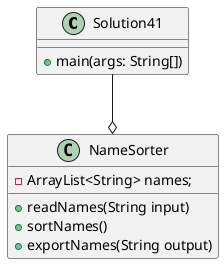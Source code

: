 @startuml

Class Solution41{
    +main(args: String[])
    'NameSorter sort = new NameSorter()
    'sort.readNames("input.txt")
    'sort.sortNames()
    'sort.exportNames("output.txt")
}

Class NameSorter{
    -ArrayList<String> names;
    'read names into an array list
    +readNames(String input)
    'take in the array list to sort
    'return sorted names
    +sortNames()
    'export all sorted names to an output file
    +exportNames(String output)

}

Solution41 --o NameSorter
@enduml